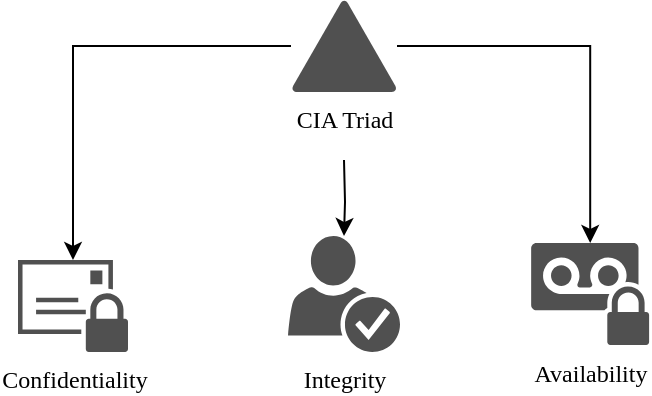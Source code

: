 <mxfile version="24.4.10" type="github">
  <diagram name="Page-1" id="vw4Co02KBQSJgfE1qKro">
    <mxGraphModel dx="2019" dy="1193" grid="1" gridSize="10" guides="1" tooltips="1" connect="1" arrows="1" fold="1" page="1" pageScale="1" pageWidth="850" pageHeight="1100" math="0" shadow="0">
      <root>
        <mxCell id="0" />
        <mxCell id="1" parent="0" />
        <mxCell id="1zzNX5TstwbTqC5dn1Hk-1" style="edgeStyle=orthogonalEdgeStyle;rounded=0;orthogonalLoop=1;jettySize=auto;html=1;" edge="1" parent="1" source="1zzNX5TstwbTqC5dn1Hk-4" target="1zzNX5TstwbTqC5dn1Hk-6">
          <mxGeometry relative="1" as="geometry" />
        </mxCell>
        <mxCell id="1zzNX5TstwbTqC5dn1Hk-2" style="edgeStyle=orthogonalEdgeStyle;rounded=0;orthogonalLoop=1;jettySize=auto;html=1;" edge="1" parent="1" source="1zzNX5TstwbTqC5dn1Hk-4" target="1zzNX5TstwbTqC5dn1Hk-5">
          <mxGeometry relative="1" as="geometry" />
        </mxCell>
        <mxCell id="1zzNX5TstwbTqC5dn1Hk-3" style="edgeStyle=orthogonalEdgeStyle;rounded=0;orthogonalLoop=1;jettySize=auto;html=1;" edge="1" parent="1" target="1zzNX5TstwbTqC5dn1Hk-7">
          <mxGeometry relative="1" as="geometry">
            <mxPoint x="418" y="390" as="sourcePoint" />
          </mxGeometry>
        </mxCell>
        <mxCell id="1zzNX5TstwbTqC5dn1Hk-4" value="&lt;font face=&quot;JetBrains Mono&quot;&gt;CIA Triad&lt;/font&gt;" style="sketch=0;pointerEvents=1;shadow=0;dashed=0;html=1;strokeColor=none;fillColor=#505050;labelPosition=center;verticalLabelPosition=bottom;verticalAlign=top;outlineConnect=0;align=center;shape=mxgraph.office.security.domain;" vertex="1" parent="1">
          <mxGeometry x="391.5" y="310" width="53" height="46" as="geometry" />
        </mxCell>
        <mxCell id="1zzNX5TstwbTqC5dn1Hk-5" value="Confidentiality" style="sketch=0;pointerEvents=1;shadow=0;dashed=0;html=1;strokeColor=none;fillColor=#505050;labelPosition=center;verticalLabelPosition=bottom;verticalAlign=top;outlineConnect=0;align=center;shape=mxgraph.office.security.secure_messaging;fontFamily=JetBrains Mono;" vertex="1" parent="1">
          <mxGeometry x="255" y="440" width="55" height="46" as="geometry" />
        </mxCell>
        <mxCell id="1zzNX5TstwbTqC5dn1Hk-6" value="Availability" style="sketch=0;pointerEvents=1;shadow=0;dashed=0;html=1;strokeColor=none;fillColor=#505050;labelPosition=center;verticalLabelPosition=bottom;verticalAlign=top;outlineConnect=0;align=center;shape=mxgraph.office.security.protected_voice_mail;fontFamily=JetBrains Mono;" vertex="1" parent="1">
          <mxGeometry x="511.55" y="431.5" width="59" height="51" as="geometry" />
        </mxCell>
        <mxCell id="1zzNX5TstwbTqC5dn1Hk-7" value="Integrity" style="sketch=0;pointerEvents=1;shadow=0;dashed=0;html=1;strokeColor=none;fillColor=#505050;labelPosition=center;verticalLabelPosition=bottom;verticalAlign=top;outlineConnect=0;align=center;shape=mxgraph.office.security.credentials;fontFamily=JetBrains Mono;" vertex="1" parent="1">
          <mxGeometry x="390" y="428" width="56" height="58" as="geometry" />
        </mxCell>
      </root>
    </mxGraphModel>
  </diagram>
</mxfile>
